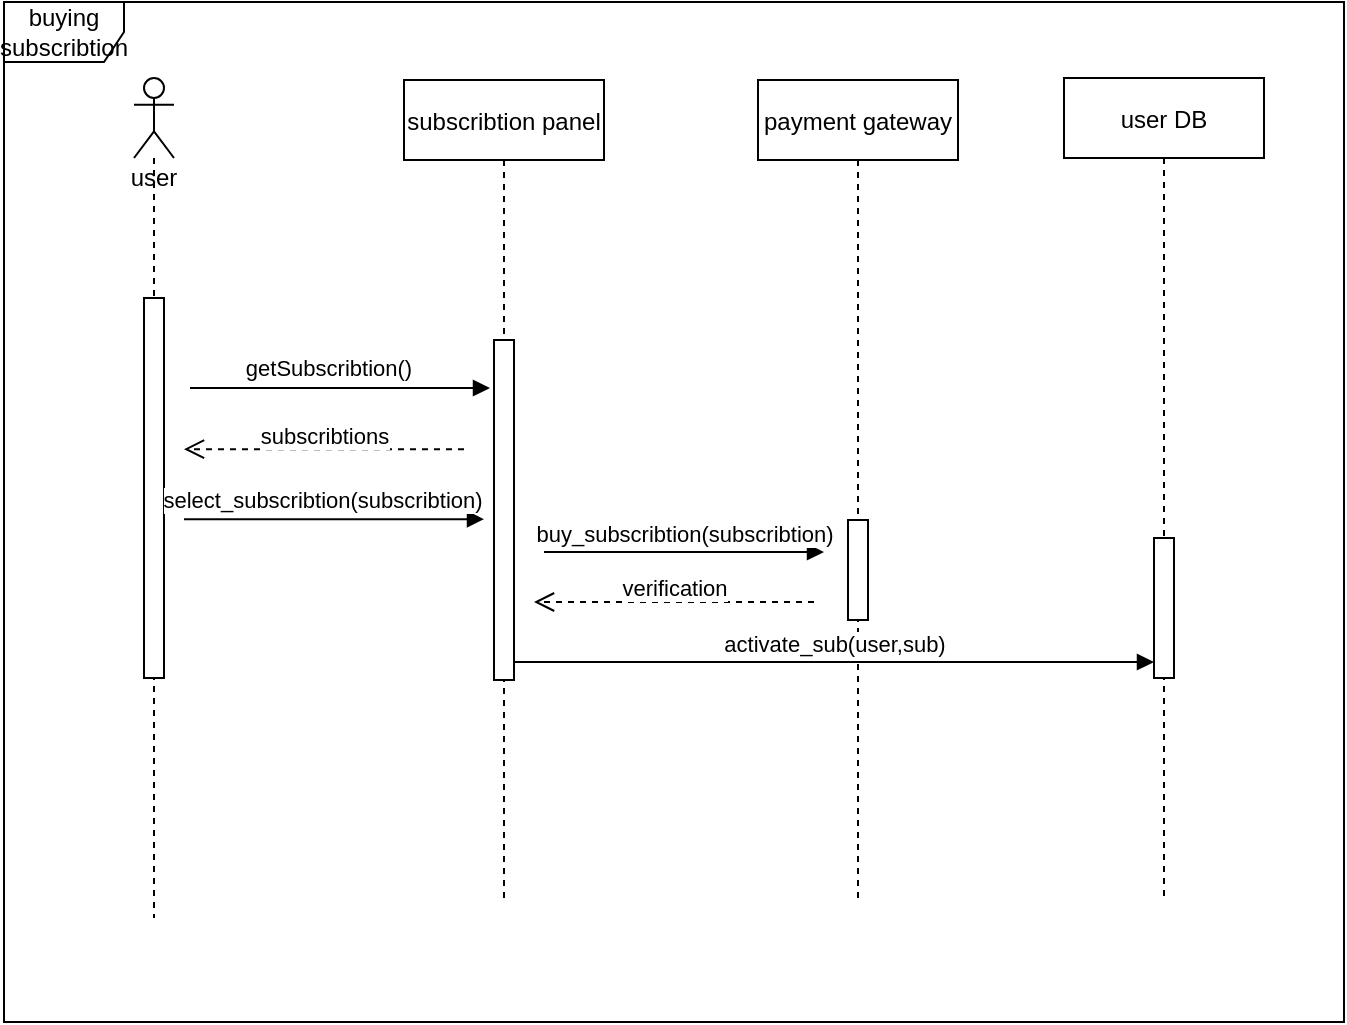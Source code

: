 <mxfile version="20.8.10" type="device"><diagram id="kgpKYQtTHZ0yAKxKKP6v" name="Page-1"><mxGraphModel dx="901" dy="534" grid="1" gridSize="10" guides="1" tooltips="1" connect="1" arrows="1" fold="1" page="1" pageScale="1" pageWidth="850" pageHeight="1100" math="0" shadow="0"><root><mxCell id="0"/><mxCell id="1" parent="0"/><mxCell id="62iLxjVJGYPEeGBwEZaz-22" value="buying subscribtion" style="shape=umlFrame;whiteSpace=wrap;html=1;fillColor=none;gradientColor=none;" parent="1" vertex="1"><mxGeometry x="100" y="40" width="670" height="510" as="geometry"/></mxCell><mxCell id="62iLxjVJGYPEeGBwEZaz-5" value="user" style="shape=umlLifeline;participant=umlActor;perimeter=lifelinePerimeter;whiteSpace=wrap;html=1;container=1;collapsible=0;recursiveResize=0;verticalAlign=top;spacingTop=36;outlineConnect=0;" parent="1" vertex="1"><mxGeometry x="165" y="78" width="20" height="420" as="geometry"/></mxCell><mxCell id="62iLxjVJGYPEeGBwEZaz-1" value="" style="html=1;points=[];perimeter=orthogonalPerimeter;" parent="62iLxjVJGYPEeGBwEZaz-5" vertex="1"><mxGeometry x="5" y="110" width="10" height="190" as="geometry"/></mxCell><mxCell id="3nuBFxr9cyL0pnOWT2aG-5" value="subscribtion panel" style="shape=umlLifeline;perimeter=lifelinePerimeter;container=1;collapsible=0;recursiveResize=0;rounded=0;shadow=0;strokeWidth=1;" parent="1" vertex="1"><mxGeometry x="300" y="79" width="100" height="411" as="geometry"/></mxCell><mxCell id="3nuBFxr9cyL0pnOWT2aG-6" value="" style="points=[];perimeter=orthogonalPerimeter;rounded=0;shadow=0;strokeWidth=1;" parent="3nuBFxr9cyL0pnOWT2aG-5" vertex="1"><mxGeometry x="45" y="130" width="10" height="170" as="geometry"/></mxCell><mxCell id="62iLxjVJGYPEeGBwEZaz-15" value="payment gateway" style="shape=umlLifeline;perimeter=lifelinePerimeter;container=1;collapsible=0;recursiveResize=0;rounded=0;shadow=0;strokeWidth=1;" parent="1" vertex="1"><mxGeometry x="477" y="79" width="100" height="410" as="geometry"/></mxCell><mxCell id="62iLxjVJGYPEeGBwEZaz-16" value="" style="points=[];perimeter=orthogonalPerimeter;rounded=0;shadow=0;strokeWidth=1;" parent="62iLxjVJGYPEeGBwEZaz-15" vertex="1"><mxGeometry x="45" y="220" width="10" height="50" as="geometry"/></mxCell><object label="" sdf="sdf" id="ZNWFDH6_I_0Zf-ZtsdpX-4"><mxCell style="html=1;verticalAlign=bottom;endArrow=block;rounded=0;" edge="1" parent="1"><mxGeometry x="0.033" y="10" width="80" relative="1" as="geometry"><mxPoint x="193.0" y="233" as="sourcePoint"/><mxPoint x="343" y="233" as="targetPoint"/><mxPoint as="offset"/></mxGeometry></mxCell></object><mxCell id="ZNWFDH6_I_0Zf-ZtsdpX-5" value="getSubscribtion()" style="edgeLabel;html=1;align=center;verticalAlign=middle;resizable=0;points=[];" vertex="1" connectable="0" parent="ZNWFDH6_I_0Zf-ZtsdpX-4"><mxGeometry x="-0.416" y="-1" relative="1" as="geometry"><mxPoint x="25" y="-11" as="offset"/></mxGeometry></mxCell><mxCell id="ZNWFDH6_I_0Zf-ZtsdpX-47" value="subscribtions" style="html=1;verticalAlign=bottom;endArrow=open;dashed=1;endSize=8;rounded=0;" edge="1" parent="1"><mxGeometry y="2" relative="1" as="geometry"><mxPoint x="330" y="263.57" as="sourcePoint"/><mxPoint x="190" y="263.57" as="targetPoint"/><mxPoint as="offset"/></mxGeometry></mxCell><object label="" sdf="sdf" id="ZNWFDH6_I_0Zf-ZtsdpX-49"><mxCell style="html=1;verticalAlign=bottom;endArrow=block;rounded=0;" edge="1" parent="1"><mxGeometry x="0.033" y="10" width="80" relative="1" as="geometry"><mxPoint x="190" y="298.57" as="sourcePoint"/><mxPoint x="340" y="298.57" as="targetPoint"/><mxPoint as="offset"/></mxGeometry></mxCell></object><mxCell id="ZNWFDH6_I_0Zf-ZtsdpX-50" value="select_subscribtion(subscribtion)" style="edgeLabel;html=1;align=center;verticalAlign=middle;resizable=0;points=[];" vertex="1" connectable="0" parent="ZNWFDH6_I_0Zf-ZtsdpX-49"><mxGeometry x="-0.416" y="-1" relative="1" as="geometry"><mxPoint x="25" y="-11" as="offset"/></mxGeometry></mxCell><mxCell id="ZNWFDH6_I_0Zf-ZtsdpX-57" value="user DB" style="shape=umlLifeline;perimeter=lifelinePerimeter;container=1;collapsible=0;recursiveResize=0;rounded=0;shadow=0;strokeWidth=1;" vertex="1" parent="1"><mxGeometry x="630" y="78" width="100" height="410" as="geometry"/></mxCell><mxCell id="ZNWFDH6_I_0Zf-ZtsdpX-58" value="" style="points=[];perimeter=orthogonalPerimeter;rounded=0;shadow=0;strokeWidth=1;" vertex="1" parent="ZNWFDH6_I_0Zf-ZtsdpX-57"><mxGeometry x="45" y="230" width="10" height="70" as="geometry"/></mxCell><mxCell id="ZNWFDH6_I_0Zf-ZtsdpX-59" value="buy_subscribtion(subscribtion)" style="html=1;verticalAlign=bottom;endArrow=block;rounded=0;" edge="1" parent="1"><mxGeometry width="80" relative="1" as="geometry"><mxPoint x="370" y="315" as="sourcePoint"/><mxPoint x="510" y="315" as="targetPoint"/></mxGeometry></mxCell><mxCell id="ZNWFDH6_I_0Zf-ZtsdpX-70" value="verification" style="html=1;verticalAlign=bottom;endArrow=open;dashed=1;endSize=8;rounded=0;" edge="1" parent="1"><mxGeometry y="2" relative="1" as="geometry"><mxPoint x="505" y="340.0" as="sourcePoint"/><mxPoint x="365" y="340.0" as="targetPoint"/><mxPoint as="offset"/></mxGeometry></mxCell><mxCell id="ZNWFDH6_I_0Zf-ZtsdpX-71" value="activate_sub(user,sub)" style="html=1;verticalAlign=bottom;endArrow=block;rounded=0;" edge="1" parent="1" target="ZNWFDH6_I_0Zf-ZtsdpX-58"><mxGeometry width="80" relative="1" as="geometry"><mxPoint x="355" y="370" as="sourcePoint"/><mxPoint x="495" y="370" as="targetPoint"/></mxGeometry></mxCell></root></mxGraphModel></diagram></mxfile>